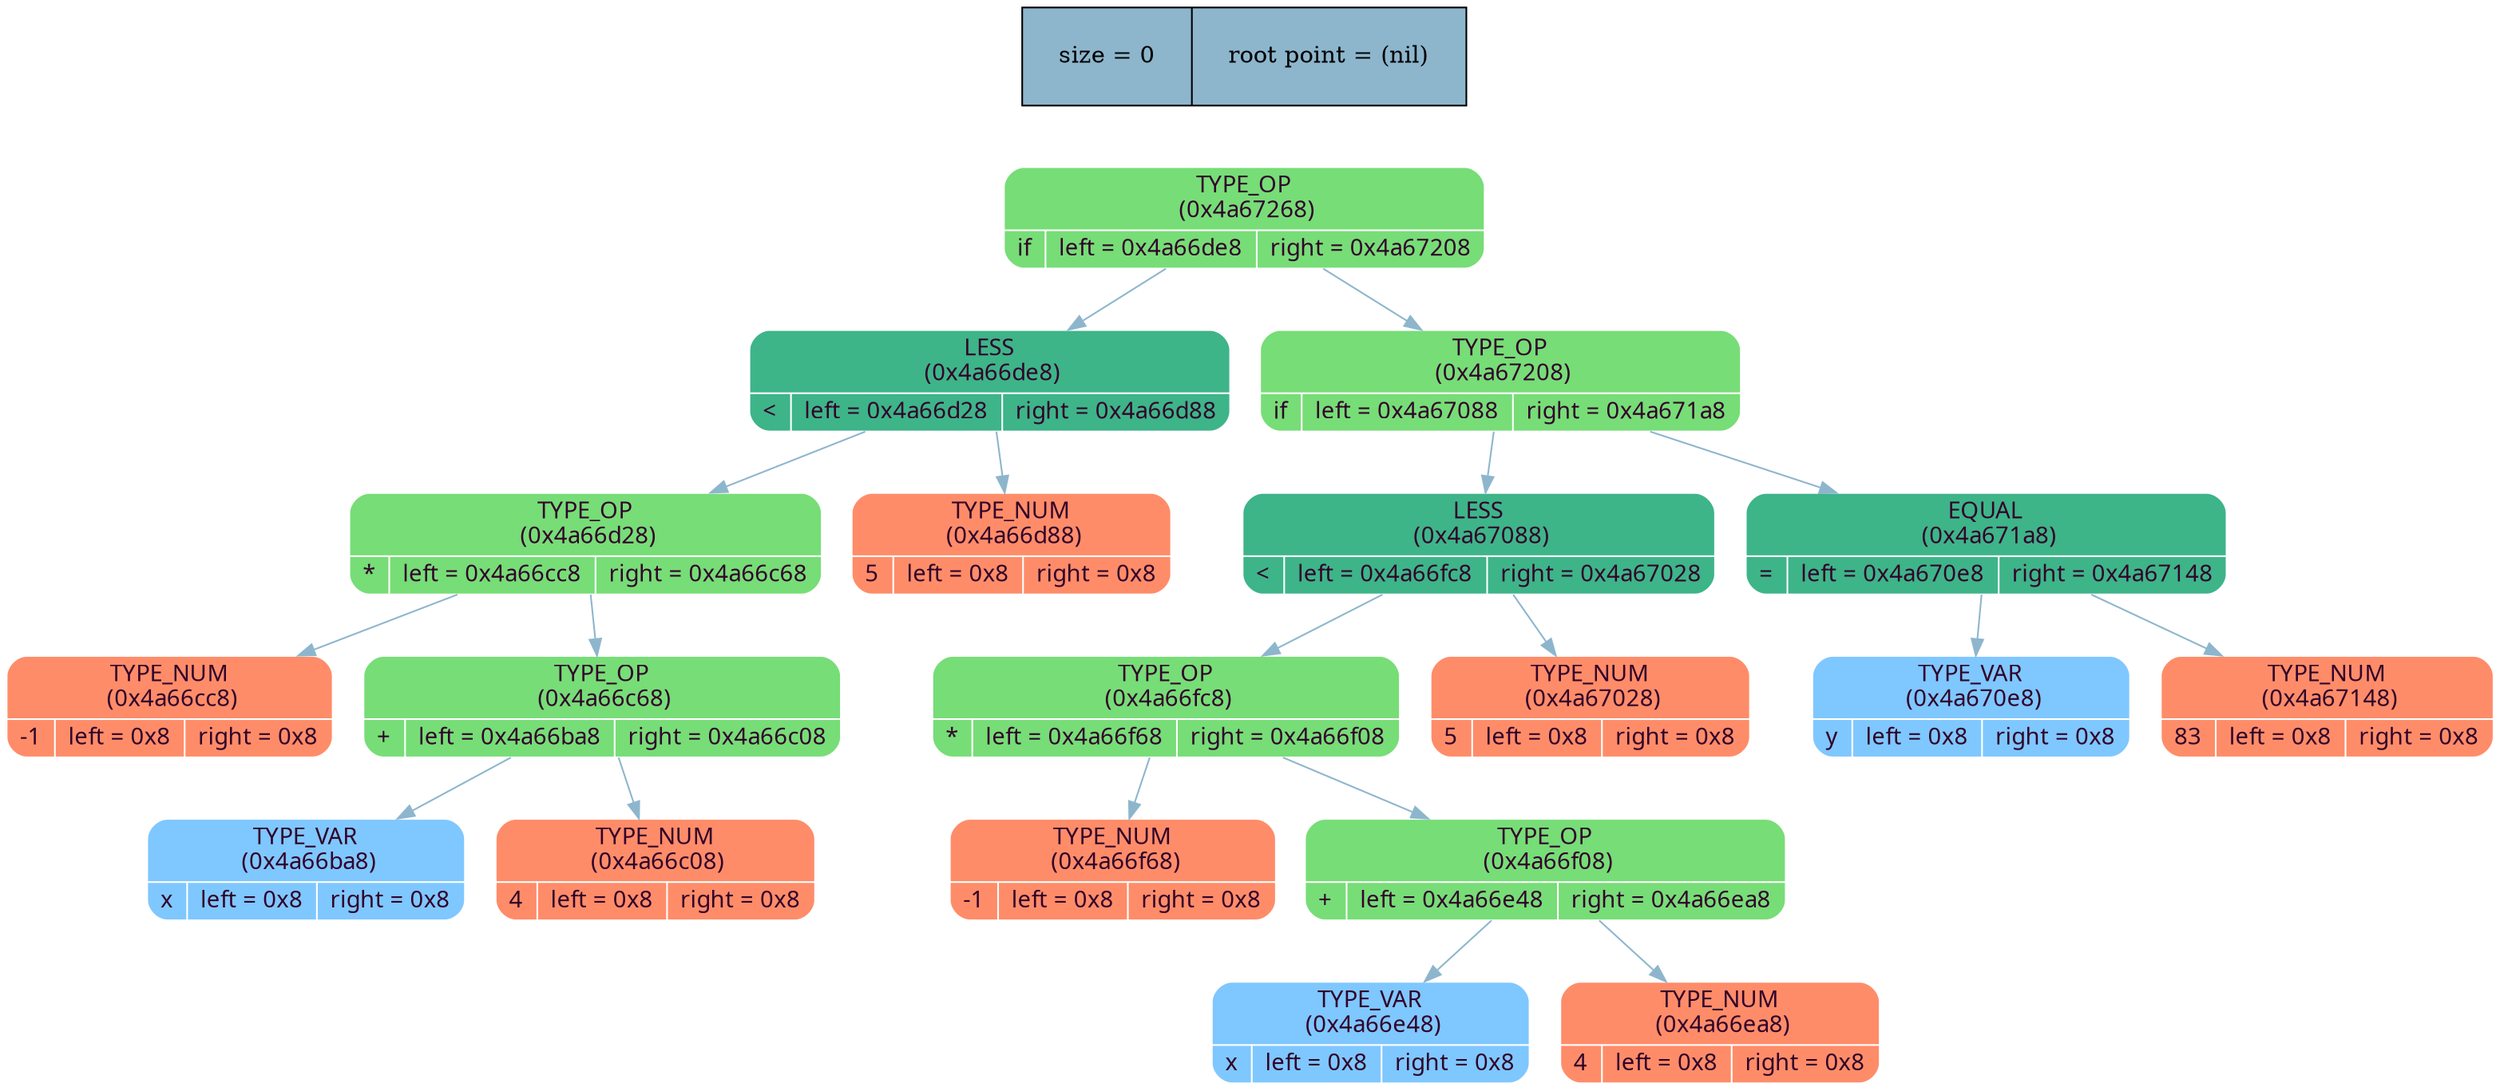 digraph   
{
rankdir = ""
splines = "true"

node_stat [margin = "0.3*0.3", style = "filled", shape = "record", fillcolor = "#8DB6CD" label = " size = 0 | root point = (nil)"]
{rank = source; node_stat}

node0x4a67268 [shape = "Mrecord", fillcolor = "#77DD77", style = "filled", fontcolor = "#31032A", fontname = "Calibri", color = "white", label = "{TYPE_OP\n (0x4a67268)| {if |left = 0x4a66de8 |right = 0x4a67208}}"]
node0x4a67268 -> node0x4a66de8 [color = "#8DB6CD", style = "", constraint = true, fillcolor = "#8DB6CD",   fontcolor = "", fontname = "Calibri", label = ""];
node0x4a66de8 [shape = "Mrecord", fillcolor = "#3EB489", style = "filled", fontcolor = "#31032A", fontname = "Calibri", color = "white", label = "{LESS\n (0x4a66de8)| {\< |left = 0x4a66d28 |right = 0x4a66d88}}"]
node0x4a66de8 -> node0x4a66d28 [color = "#8DB6CD", style = "", constraint = true, fillcolor = "#8DB6CD",   fontcolor = "", fontname = "Calibri", label = ""];
node0x4a66d28 [shape = "Mrecord", fillcolor = "#77DD77", style = "filled", fontcolor = "#31032A", fontname = "Calibri", color = "white", label = "{TYPE_OP\n (0x4a66d28)| {* |left = 0x4a66cc8 |right = 0x4a66c68}}"]
node0x4a66d28 -> node0x4a66cc8 [color = "#8DB6CD", style = "", constraint = true, fillcolor = "#8DB6CD",   fontcolor = "", fontname = "Calibri", label = ""];
node0x4a66cc8 [shape = "Mrecord", fillcolor = "#FF8C69", style = "filled", fontcolor = "#31032A", fontname = "Calibri", color = "white", label = "{TYPE_NUM\n (0x4a66cc8)| {-1 |left = 0x8 |right = 0x8}}"]
node0x4a66d28 -> node0x4a66c68 [color = "#8DB6CD", style = "", constraint = true, fillcolor = "#8DB6CD",   fontcolor = "", fontname = "Calibri", label = ""];
node0x4a66c68 [shape = "Mrecord", fillcolor = "#77DD77", style = "filled", fontcolor = "#31032A", fontname = "Calibri", color = "white", label = "{TYPE_OP\n (0x4a66c68)| {+ |left = 0x4a66ba8 |right = 0x4a66c08}}"]
node0x4a66c68 -> node0x4a66ba8 [color = "#8DB6CD", style = "", constraint = true, fillcolor = "#8DB6CD",   fontcolor = "", fontname = "Calibri", label = ""];
node0x4a66ba8 [shape = "Mrecord", fillcolor = "#7FC7FF", style = "filled", fontcolor = "#31032A", fontname = "Calibri", color = "white", label = "{TYPE_VAR\n (0x4a66ba8)| {x |left = 0x8 |right = 0x8}}"]
node0x4a66c68 -> node0x4a66c08 [color = "#8DB6CD", style = "", constraint = true, fillcolor = "#8DB6CD",   fontcolor = "", fontname = "Calibri", label = ""];
node0x4a66c08 [shape = "Mrecord", fillcolor = "#FF8C69", style = "filled", fontcolor = "#31032A", fontname = "Calibri", color = "white", label = "{TYPE_NUM\n (0x4a66c08)| {4 |left = 0x8 |right = 0x8}}"]
node0x4a66de8 -> node0x4a66d88 [color = "#8DB6CD", style = "", constraint = true, fillcolor = "#8DB6CD",   fontcolor = "", fontname = "Calibri", label = ""];
node0x4a66d88 [shape = "Mrecord", fillcolor = "#FF8C69", style = "filled", fontcolor = "#31032A", fontname = "Calibri", color = "white", label = "{TYPE_NUM\n (0x4a66d88)| {5 |left = 0x8 |right = 0x8}}"]
node0x4a67268 -> node0x4a67208 [color = "#8DB6CD", style = "", constraint = true, fillcolor = "#8DB6CD",   fontcolor = "", fontname = "Calibri", label = ""];
node0x4a67208 [shape = "Mrecord", fillcolor = "#77DD77", style = "filled", fontcolor = "#31032A", fontname = "Calibri", color = "white", label = "{TYPE_OP\n (0x4a67208)| {if |left = 0x4a67088 |right = 0x4a671a8}}"]
node0x4a67208 -> node0x4a67088 [color = "#8DB6CD", style = "", constraint = true, fillcolor = "#8DB6CD",   fontcolor = "", fontname = "Calibri", label = ""];
node0x4a67088 [shape = "Mrecord", fillcolor = "#3EB489", style = "filled", fontcolor = "#31032A", fontname = "Calibri", color = "white", label = "{LESS\n (0x4a67088)| {\< |left = 0x4a66fc8 |right = 0x4a67028}}"]
node0x4a67088 -> node0x4a66fc8 [color = "#8DB6CD", style = "", constraint = true, fillcolor = "#8DB6CD",   fontcolor = "", fontname = "Calibri", label = ""];
node0x4a66fc8 [shape = "Mrecord", fillcolor = "#77DD77", style = "filled", fontcolor = "#31032A", fontname = "Calibri", color = "white", label = "{TYPE_OP\n (0x4a66fc8)| {* |left = 0x4a66f68 |right = 0x4a66f08}}"]
node0x4a66fc8 -> node0x4a66f68 [color = "#8DB6CD", style = "", constraint = true, fillcolor = "#8DB6CD",   fontcolor = "", fontname = "Calibri", label = ""];
node0x4a66f68 [shape = "Mrecord", fillcolor = "#FF8C69", style = "filled", fontcolor = "#31032A", fontname = "Calibri", color = "white", label = "{TYPE_NUM\n (0x4a66f68)| {-1 |left = 0x8 |right = 0x8}}"]
node0x4a66fc8 -> node0x4a66f08 [color = "#8DB6CD", style = "", constraint = true, fillcolor = "#8DB6CD",   fontcolor = "", fontname = "Calibri", label = ""];
node0x4a66f08 [shape = "Mrecord", fillcolor = "#77DD77", style = "filled", fontcolor = "#31032A", fontname = "Calibri", color = "white", label = "{TYPE_OP\n (0x4a66f08)| {+ |left = 0x4a66e48 |right = 0x4a66ea8}}"]
node0x4a66f08 -> node0x4a66e48 [color = "#8DB6CD", style = "", constraint = true, fillcolor = "#8DB6CD",   fontcolor = "", fontname = "Calibri", label = ""];
node0x4a66e48 [shape = "Mrecord", fillcolor = "#7FC7FF", style = "filled", fontcolor = "#31032A", fontname = "Calibri", color = "white", label = "{TYPE_VAR\n (0x4a66e48)| {x |left = 0x8 |right = 0x8}}"]
node0x4a66f08 -> node0x4a66ea8 [color = "#8DB6CD", style = "", constraint = true, fillcolor = "#8DB6CD",   fontcolor = "", fontname = "Calibri", label = ""];
node0x4a66ea8 [shape = "Mrecord", fillcolor = "#FF8C69", style = "filled", fontcolor = "#31032A", fontname = "Calibri", color = "white", label = "{TYPE_NUM\n (0x4a66ea8)| {4 |left = 0x8 |right = 0x8}}"]
node0x4a67088 -> node0x4a67028 [color = "#8DB6CD", style = "", constraint = true, fillcolor = "#8DB6CD",   fontcolor = "", fontname = "Calibri", label = ""];
node0x4a67028 [shape = "Mrecord", fillcolor = "#FF8C69", style = "filled", fontcolor = "#31032A", fontname = "Calibri", color = "white", label = "{TYPE_NUM\n (0x4a67028)| {5 |left = 0x8 |right = 0x8}}"]
node0x4a67208 -> node0x4a671a8 [color = "#8DB6CD", style = "", constraint = true, fillcolor = "#8DB6CD",   fontcolor = "", fontname = "Calibri", label = ""];
node0x4a671a8 [shape = "Mrecord", fillcolor = "#3EB489", style = "filled", fontcolor = "#31032A", fontname = "Calibri", color = "white", label = "{EQUAL\n (0x4a671a8)| {= |left = 0x4a670e8 |right = 0x4a67148}}"]
node0x4a671a8 -> node0x4a670e8 [color = "#8DB6CD", style = "", constraint = true, fillcolor = "#8DB6CD",   fontcolor = "", fontname = "Calibri", label = ""];
node0x4a670e8 [shape = "Mrecord", fillcolor = "#7FC7FF", style = "filled", fontcolor = "#31032A", fontname = "Calibri", color = "white", label = "{TYPE_VAR\n (0x4a670e8)| {y |left = 0x8 |right = 0x8}}"]
node0x4a671a8 -> node0x4a67148 [color = "#8DB6CD", style = "", constraint = true, fillcolor = "#8DB6CD",   fontcolor = "", fontname = "Calibri", label = ""];
node0x4a67148 [shape = "Mrecord", fillcolor = "#FF8C69", style = "filled", fontcolor = "#31032A", fontname = "Calibri", color = "white", label = "{TYPE_NUM\n (0x4a67148)| {83 |left = 0x8 |right = 0x8}}"]
}
